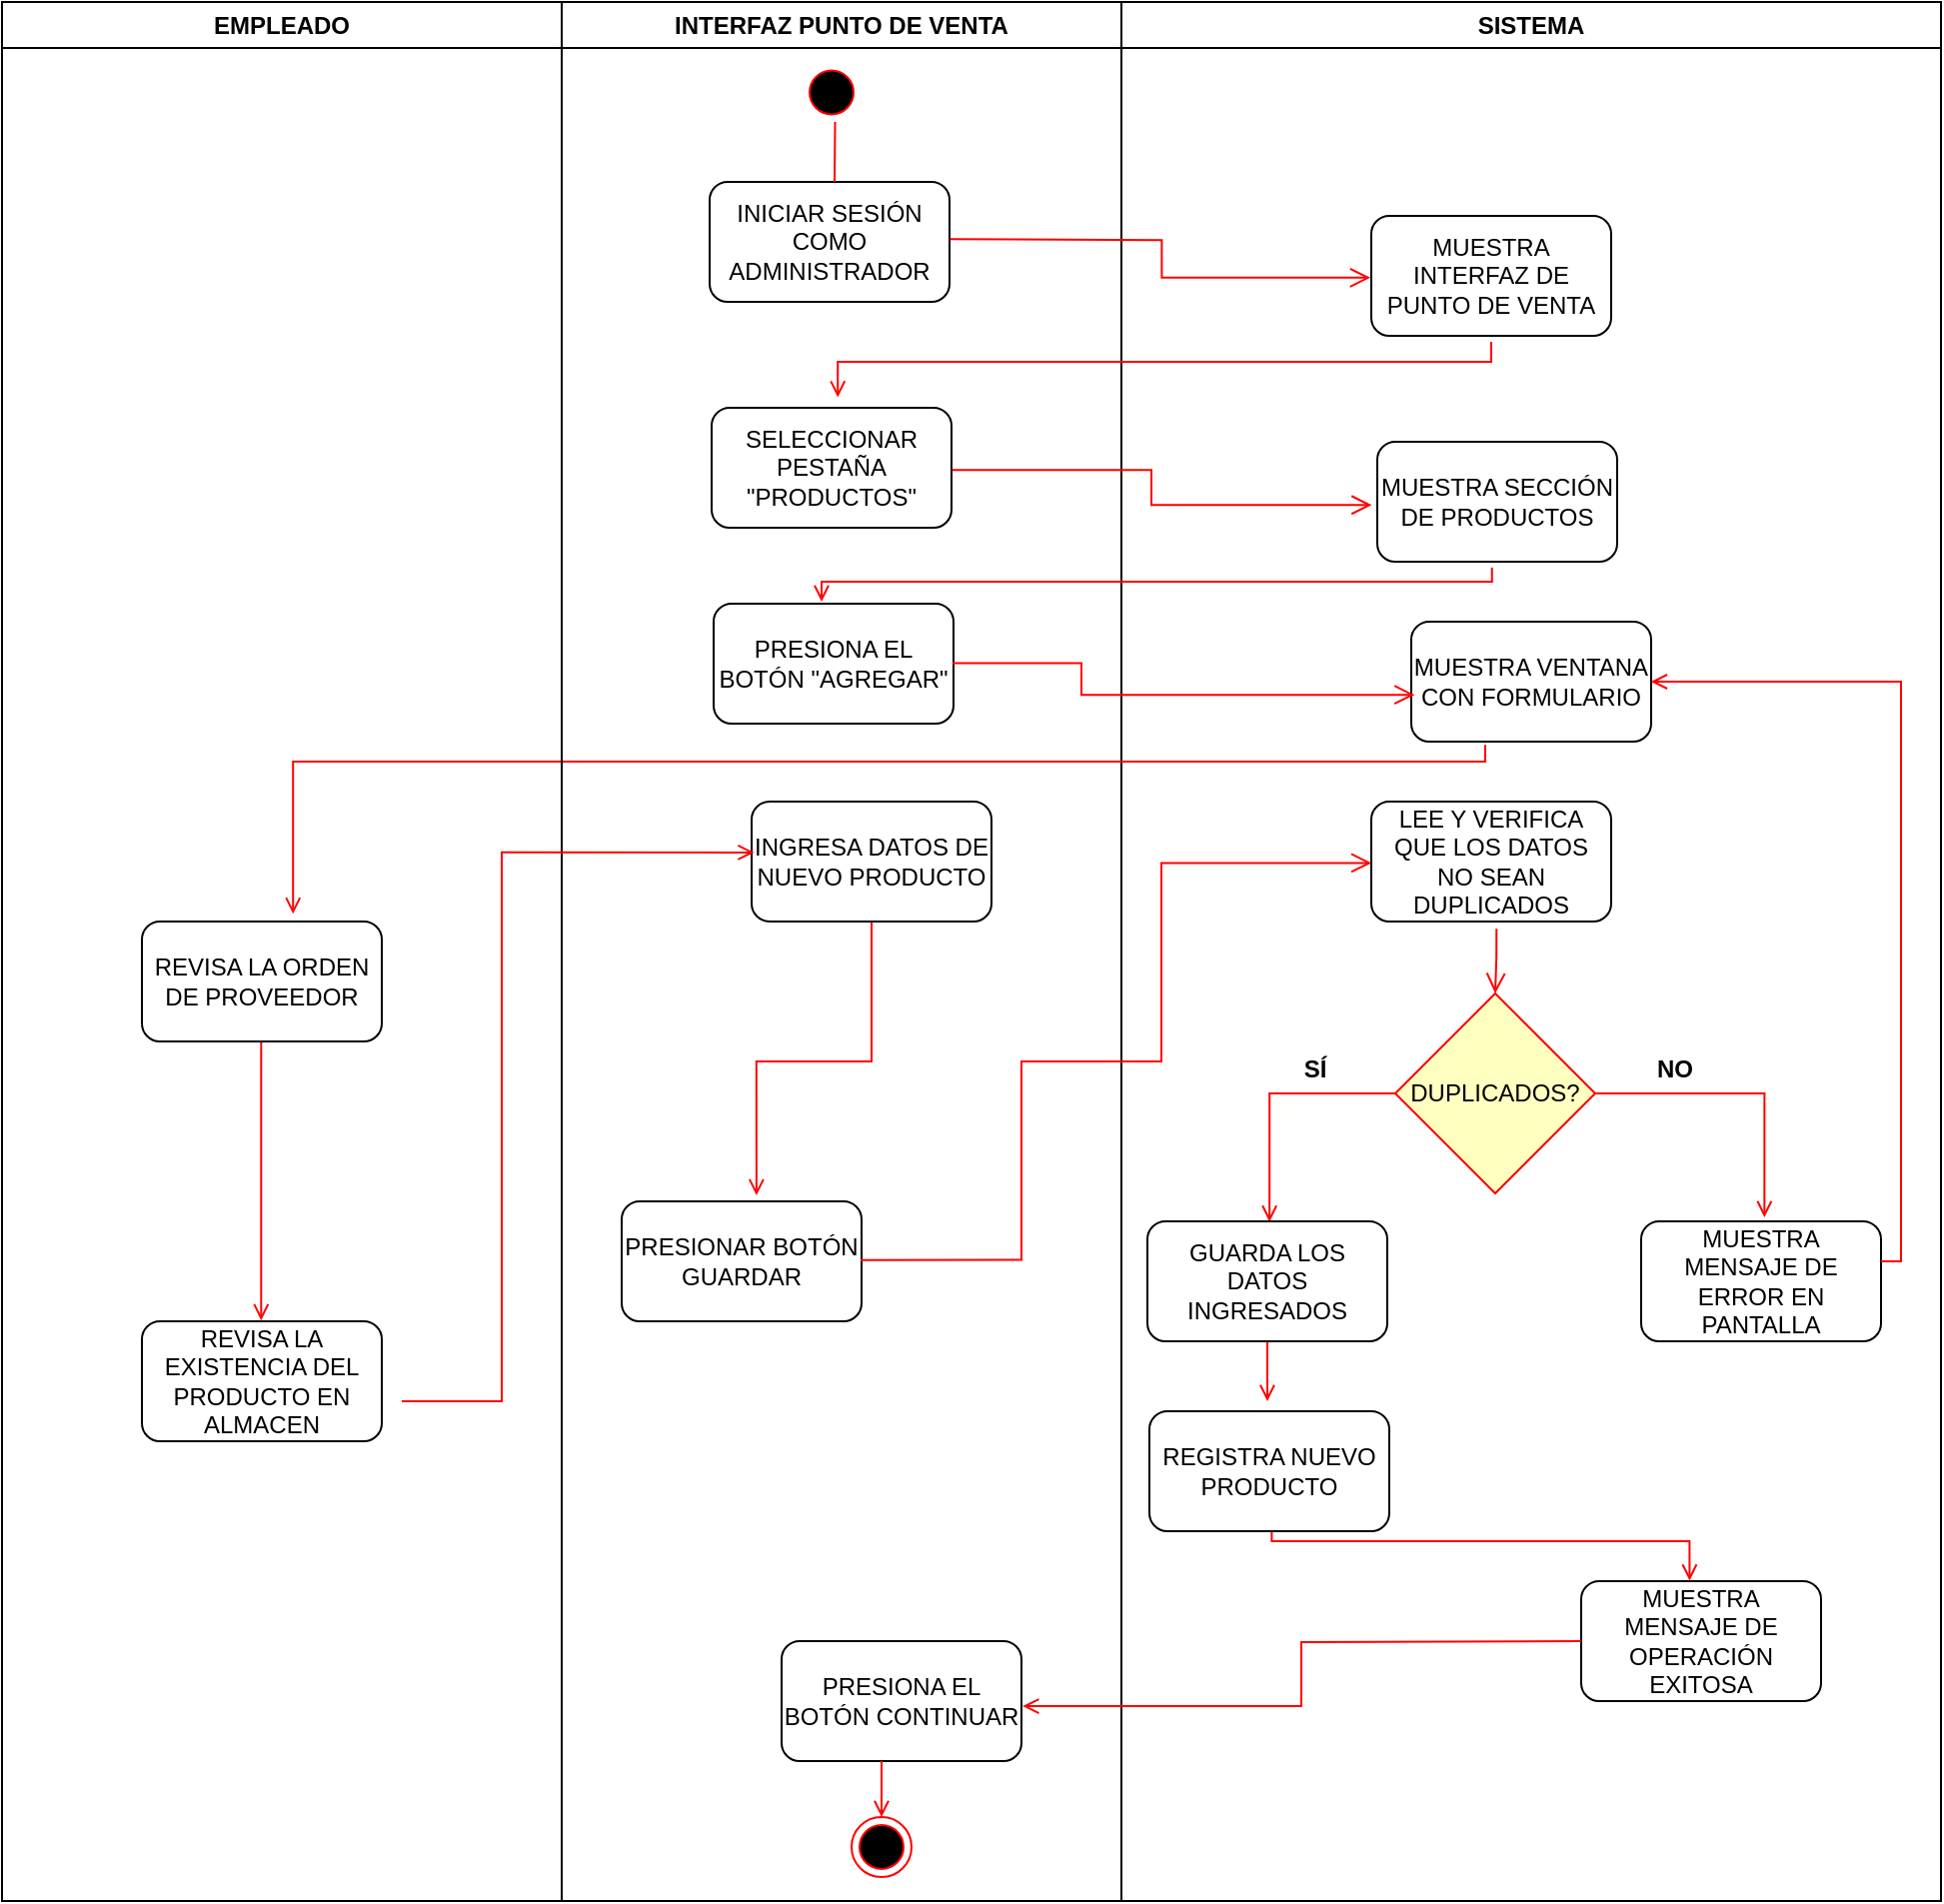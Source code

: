 <mxfile version="20.4.2" type="github">
  <diagram name="Page-1" id="e7e014a7-5840-1c2e-5031-d8a46d1fe8dd">
    <mxGraphModel dx="745" dy="444" grid="1" gridSize="10" guides="1" tooltips="1" connect="1" arrows="1" fold="1" page="1" pageScale="1" pageWidth="1169" pageHeight="826" background="none" math="0" shadow="0">
      <root>
        <mxCell id="0" />
        <mxCell id="1" parent="0" />
        <mxCell id="3" value="INTERFAZ PUNTO DE VENTA" style="swimlane;whiteSpace=wrap" parent="1" vertex="1">
          <mxGeometry x="320" y="40" width="280" height="950" as="geometry" />
        </mxCell>
        <mxCell id="ARgU50roLUr7iRSEfQB4-46" value="&lt;span style=&quot;&quot;&gt;INICIAR SESIÓN&lt;/span&gt;&lt;br style=&quot;padding: 0px; margin: 0px;&quot;&gt;&lt;span style=&quot;&quot;&gt;COMO&lt;/span&gt;&lt;br style=&quot;padding: 0px; margin: 0px;&quot;&gt;&lt;span style=&quot;&quot;&gt;ADMINISTRADOR&lt;/span&gt;" style="rounded=1;whiteSpace=wrap;html=1;" parent="3" vertex="1">
          <mxGeometry x="74" y="90" width="120" height="60" as="geometry" />
        </mxCell>
        <mxCell id="ARgU50roLUr7iRSEfQB4-50" value="SELECCIONAR PESTAÑA &quot;PRODUCTOS&quot;" style="rounded=1;whiteSpace=wrap;html=1;" parent="3" vertex="1">
          <mxGeometry x="75" y="203" width="120" height="60" as="geometry" />
        </mxCell>
        <mxCell id="ARgU50roLUr7iRSEfQB4-51" value="PRESIONA EL BOTÓN &quot;AGREGAR&quot;" style="rounded=1;whiteSpace=wrap;html=1;" parent="3" vertex="1">
          <mxGeometry x="76" y="301" width="120" height="60" as="geometry" />
        </mxCell>
        <mxCell id="ARgU50roLUr7iRSEfQB4-140" style="edgeStyle=orthogonalEdgeStyle;rounded=0;orthogonalLoop=1;jettySize=auto;html=1;entryX=0.562;entryY=-0.049;entryDx=0;entryDy=0;entryPerimeter=0;strokeColor=#FF0000;endArrow=open;endFill=0;" parent="3" source="ARgU50roLUr7iRSEfQB4-69" target="ARgU50roLUr7iRSEfQB4-75" edge="1">
          <mxGeometry relative="1" as="geometry" />
        </mxCell>
        <mxCell id="ARgU50roLUr7iRSEfQB4-69" value="INGRESA DATOS DE NUEVO PRODUCTO" style="rounded=1;whiteSpace=wrap;html=1;" parent="3" vertex="1">
          <mxGeometry x="95" y="400" width="120" height="60" as="geometry" />
        </mxCell>
        <mxCell id="ARgU50roLUr7iRSEfQB4-75" value="PRESIONAR BOTÓN GUARDAR" style="rounded=1;whiteSpace=wrap;html=1;" parent="3" vertex="1">
          <mxGeometry x="30" y="600" width="120" height="60" as="geometry" />
        </mxCell>
        <mxCell id="ARgU50roLUr7iRSEfQB4-104" value="PRESIONA EL BOTÓN CONTINUAR" style="rounded=1;whiteSpace=wrap;html=1;" parent="3" vertex="1">
          <mxGeometry x="110" y="820" width="120" height="60" as="geometry" />
        </mxCell>
        <mxCell id="39" value="" style="endArrow=open;strokeColor=#FF0000;endFill=1;rounded=0" parent="3" target="38" edge="1">
          <mxGeometry relative="1" as="geometry">
            <mxPoint x="160" y="880" as="sourcePoint" />
          </mxGeometry>
        </mxCell>
        <mxCell id="38" value="" style="ellipse;shape=endState;fillColor=#000000;strokeColor=#ff0000" parent="3" vertex="1">
          <mxGeometry x="145" y="908" width="30" height="30" as="geometry" />
        </mxCell>
        <mxCell id="13" value="" style="ellipse;shape=startState;fillColor=#000000;strokeColor=#ff0000;" parent="3" vertex="1">
          <mxGeometry x="120" y="30.24" width="30" height="30" as="geometry" />
        </mxCell>
        <mxCell id="ARgU50roLUr7iRSEfQB4-47" value="" style="edgeStyle=elbowEdgeStyle;elbow=horizontal;verticalAlign=bottom;endArrow=none;endSize=8;strokeColor=#FF0000;endFill=1;rounded=0;entryX=0.518;entryY=-0.004;entryDx=0;entryDy=0;entryPerimeter=0;" parent="3" edge="1">
          <mxGeometry x="94" y="20.24" as="geometry">
            <mxPoint x="136.16" y="90.0" as="targetPoint" />
            <mxPoint x="136.75" y="59.986" as="sourcePoint" />
          </mxGeometry>
        </mxCell>
        <mxCell id="4" value="SISTEMA" style="swimlane;whiteSpace=wrap" parent="1" vertex="1">
          <mxGeometry x="600" y="40" width="410" height="950" as="geometry" />
        </mxCell>
        <mxCell id="ARgU50roLUr7iRSEfQB4-53" value="MUESTRA INTERFAZ DE PUNTO DE VENTA" style="rounded=1;whiteSpace=wrap;html=1;" parent="4" vertex="1">
          <mxGeometry x="125" y="107" width="120" height="60" as="geometry" />
        </mxCell>
        <mxCell id="ARgU50roLUr7iRSEfQB4-49" value="MUESTRA SECCIÓN DE PRODUCTOS" style="rounded=1;whiteSpace=wrap;html=1;" parent="4" vertex="1">
          <mxGeometry x="128" y="220" width="120" height="60" as="geometry" />
        </mxCell>
        <mxCell id="ARgU50roLUr7iRSEfQB4-48" value="MUESTRA VENTANA CON FORMULARIO" style="rounded=1;whiteSpace=wrap;html=1;" parent="4" vertex="1">
          <mxGeometry x="145" y="310" width="120" height="60" as="geometry" />
        </mxCell>
        <mxCell id="ARgU50roLUr7iRSEfQB4-68" value="LEE Y VERIFICA QUE LOS DATOS NO SEAN DUPLICADOS" style="rounded=1;whiteSpace=wrap;html=1;" parent="4" vertex="1">
          <mxGeometry x="125" y="400" width="120" height="60" as="geometry" />
        </mxCell>
        <mxCell id="ARgU50roLUr7iRSEfQB4-87" value="" style="edgeStyle=orthogonalEdgeStyle;rounded=0;orthogonalLoop=1;jettySize=auto;html=1;endArrow=open;endFill=0;strokeColor=#FF0000;entryX=0.509;entryY=0.004;entryDx=0;entryDy=0;entryPerimeter=0;" parent="4" source="ARgU50roLUr7iRSEfQB4-79" target="ARgU50roLUr7iRSEfQB4-95" edge="1">
          <mxGeometry relative="1" as="geometry">
            <mxPoint x="52" y="610" as="targetPoint" />
          </mxGeometry>
        </mxCell>
        <mxCell id="ARgU50roLUr7iRSEfQB4-99" value="" style="edgeStyle=orthogonalEdgeStyle;rounded=0;orthogonalLoop=1;jettySize=auto;html=1;strokeColor=#FF0000;endArrow=open;endFill=0;entryX=0.514;entryY=-0.034;entryDx=0;entryDy=0;entryPerimeter=0;" parent="4" source="ARgU50roLUr7iRSEfQB4-79" target="ARgU50roLUr7iRSEfQB4-94" edge="1">
          <mxGeometry relative="1" as="geometry">
            <mxPoint x="330" y="546" as="targetPoint" />
          </mxGeometry>
        </mxCell>
        <mxCell id="ARgU50roLUr7iRSEfQB4-79" value="DUPLICADOS?" style="rhombus;whiteSpace=wrap;html=1;fillColor=#ffffc0;strokeColor=#ff0000;" parent="4" vertex="1">
          <mxGeometry x="137" y="496" width="100" height="100" as="geometry" />
        </mxCell>
        <mxCell id="ARgU50roLUr7iRSEfQB4-93" value="" style="edgeStyle=orthogonalEdgeStyle;html=1;verticalAlign=bottom;endArrow=open;endSize=8;strokeColor=#ff0000;rounded=0;exitX=0.522;exitY=1.061;exitDx=0;exitDy=0;exitPerimeter=0;entryX=0.5;entryY=0;entryDx=0;entryDy=0;" parent="4" source="ARgU50roLUr7iRSEfQB4-68" target="ARgU50roLUr7iRSEfQB4-79" edge="1">
          <mxGeometry relative="1" as="geometry">
            <mxPoint x="401.2" y="635.75" as="targetPoint" />
            <mxPoint x="490.0" y="560.07" as="sourcePoint" />
          </mxGeometry>
        </mxCell>
        <mxCell id="ARgU50roLUr7iRSEfQB4-142" value="" style="edgeStyle=orthogonalEdgeStyle;rounded=0;orthogonalLoop=1;jettySize=auto;html=1;strokeColor=#FF0000;endArrow=open;endFill=0;" parent="4" source="ARgU50roLUr7iRSEfQB4-95" edge="1">
          <mxGeometry relative="1" as="geometry">
            <mxPoint x="73" y="700" as="targetPoint" />
          </mxGeometry>
        </mxCell>
        <mxCell id="ARgU50roLUr7iRSEfQB4-95" value="GUARDA LOS DATOS INGRESADOS" style="rounded=1;whiteSpace=wrap;html=1;" parent="4" vertex="1">
          <mxGeometry x="13" y="610" width="120" height="60" as="geometry" />
        </mxCell>
        <mxCell id="ARgU50roLUr7iRSEfQB4-94" value="MUESTRA MENSAJE DE ERROR EN PANTALLA" style="rounded=1;whiteSpace=wrap;html=1;" parent="4" vertex="1">
          <mxGeometry x="260" y="610" width="120" height="60" as="geometry" />
        </mxCell>
        <mxCell id="ARgU50roLUr7iRSEfQB4-106" style="edgeStyle=orthogonalEdgeStyle;rounded=0;orthogonalLoop=1;jettySize=auto;html=1;entryX=0.452;entryY=-0.004;entryDx=0;entryDy=0;entryPerimeter=0;strokeColor=#FF0000;endArrow=open;endFill=0;exitX=0.51;exitY=0.996;exitDx=0;exitDy=0;exitPerimeter=0;" parent="4" source="ARgU50roLUr7iRSEfQB4-100" target="ARgU50roLUr7iRSEfQB4-52" edge="1">
          <mxGeometry relative="1" as="geometry">
            <Array as="points">
              <mxPoint x="75" y="770" />
              <mxPoint x="284" y="770" />
            </Array>
          </mxGeometry>
        </mxCell>
        <mxCell id="ARgU50roLUr7iRSEfQB4-100" value="REGISTRA NUEVO PRODUCTO" style="rounded=1;whiteSpace=wrap;html=1;" parent="4" vertex="1">
          <mxGeometry x="14" y="705" width="120" height="60" as="geometry" />
        </mxCell>
        <mxCell id="ARgU50roLUr7iRSEfQB4-52" value="MUESTRA MENSAJE DE OPERACIÓN EXITOSA" style="rounded=1;whiteSpace=wrap;html=1;" parent="4" vertex="1">
          <mxGeometry x="230" y="790" width="120" height="60" as="geometry" />
        </mxCell>
        <mxCell id="ARgU50roLUr7iRSEfQB4-110" style="edgeStyle=orthogonalEdgeStyle;rounded=0;orthogonalLoop=1;jettySize=auto;html=1;strokeColor=#FF0000;endArrow=open;endFill=0;entryX=0.999;entryY=0.515;entryDx=0;entryDy=0;entryPerimeter=0;" parent="4" target="ARgU50roLUr7iRSEfQB4-48" edge="1">
          <mxGeometry relative="1" as="geometry">
            <mxPoint x="280" y="420" as="targetPoint" />
            <mxPoint x="380" y="630" as="sourcePoint" />
            <Array as="points">
              <mxPoint x="390" y="630" />
              <mxPoint x="390" y="340" />
              <mxPoint x="265" y="340" />
            </Array>
          </mxGeometry>
        </mxCell>
        <mxCell id="ARgU50roLUr7iRSEfQB4-137" value="NO" style="text;align=center;fontStyle=1;verticalAlign=middle;spacingLeft=3;spacingRight=3;strokeColor=none;rotatable=0;points=[[0,0.5],[1,0.5]];portConstraint=eastwest;" parent="4" vertex="1">
          <mxGeometry x="237" y="520" width="80" height="26" as="geometry" />
        </mxCell>
        <mxCell id="ARgU50roLUr7iRSEfQB4-136" value="SÍ" style="text;align=center;fontStyle=1;verticalAlign=middle;spacingLeft=3;spacingRight=3;strokeColor=none;rotatable=0;points=[[0,0.5],[1,0.5]];portConstraint=eastwest;" parent="4" vertex="1">
          <mxGeometry x="57" y="520" width="80" height="26" as="geometry" />
        </mxCell>
        <mxCell id="ARgU50roLUr7iRSEfQB4-61" value="" style="edgeStyle=orthogonalEdgeStyle;html=1;verticalAlign=bottom;endArrow=open;endSize=8;strokeColor=#ff0000;rounded=0;exitX=1.003;exitY=0.477;exitDx=0;exitDy=0;exitPerimeter=0;entryX=-0.004;entryY=0.515;entryDx=0;entryDy=0;entryPerimeter=0;" parent="1" target="ARgU50roLUr7iRSEfQB4-53" edge="1">
          <mxGeometry relative="1" as="geometry">
            <mxPoint x="705" y="190" as="targetPoint" />
            <mxPoint x="514.36" y="158.62" as="sourcePoint" />
          </mxGeometry>
        </mxCell>
        <mxCell id="ARgU50roLUr7iRSEfQB4-62" value="" style="edgeStyle=orthogonalEdgeStyle;html=1;verticalAlign=bottom;endArrow=open;endSize=8;strokeColor=#ff0000;rounded=0;exitX=1.003;exitY=0.519;exitDx=0;exitDy=0;exitPerimeter=0;entryX=-0.023;entryY=0.527;entryDx=0;entryDy=0;entryPerimeter=0;" parent="1" edge="1">
          <mxGeometry relative="1" as="geometry">
            <mxPoint x="725.24" y="291.62" as="targetPoint" />
            <mxPoint x="515.36" y="274.14" as="sourcePoint" />
            <Array as="points">
              <mxPoint x="615" y="274" />
              <mxPoint x="615" y="292" />
            </Array>
          </mxGeometry>
        </mxCell>
        <mxCell id="ARgU50roLUr7iRSEfQB4-64" value="" style="edgeStyle=orthogonalEdgeStyle;html=1;verticalAlign=bottom;endArrow=open;endSize=8;strokeColor=#ff0000;rounded=0;exitX=0.995;exitY=0.496;exitDx=0;exitDy=0;exitPerimeter=0;entryX=0.014;entryY=0.61;entryDx=0;entryDy=0;entryPerimeter=0;" parent="1" target="ARgU50roLUr7iRSEfQB4-48" edge="1">
          <mxGeometry relative="1" as="geometry">
            <mxPoint x="660" y="430" as="targetPoint" />
            <mxPoint x="515.4" y="370.76" as="sourcePoint" />
            <Array as="points">
              <mxPoint x="580" y="371" />
              <mxPoint x="580" y="387" />
            </Array>
          </mxGeometry>
        </mxCell>
        <mxCell id="ARgU50roLUr7iRSEfQB4-72" value="" style="edgeStyle=orthogonalEdgeStyle;html=1;verticalAlign=bottom;endArrow=open;endSize=8;strokeColor=#ff0000;rounded=0;exitX=0.996;exitY=0.489;exitDx=0;exitDy=0;exitPerimeter=0;entryX=0.001;entryY=0.512;entryDx=0;entryDy=0;entryPerimeter=0;" parent="1" source="ARgU50roLUr7iRSEfQB4-75" target="ARgU50roLUr7iRSEfQB4-68" edge="1">
          <mxGeometry relative="1" as="geometry">
            <mxPoint x="600.0" y="575.68" as="targetPoint" />
            <mxPoint x="688.8" y="500" as="sourcePoint" />
            <Array as="points">
              <mxPoint x="550" y="669" />
              <mxPoint x="550" y="570" />
              <mxPoint x="620" y="570" />
              <mxPoint x="620" y="471" />
            </Array>
          </mxGeometry>
        </mxCell>
        <mxCell id="ARgU50roLUr7iRSEfQB4-111" value="" style="edgeStyle=orthogonalEdgeStyle;rounded=0;orthogonalLoop=1;jettySize=auto;html=1;strokeColor=#FF0000;endArrow=open;endFill=0;entryX=0.526;entryY=-0.087;entryDx=0;entryDy=0;entryPerimeter=0;" parent="1" target="ARgU50roLUr7iRSEfQB4-50" edge="1">
          <mxGeometry relative="1" as="geometry">
            <mxPoint x="785" y="210" as="sourcePoint" />
            <Array as="points">
              <mxPoint x="785" y="220" />
              <mxPoint x="458" y="220" />
            </Array>
          </mxGeometry>
        </mxCell>
        <mxCell id="ARgU50roLUr7iRSEfQB4-112" style="edgeStyle=orthogonalEdgeStyle;rounded=0;orthogonalLoop=1;jettySize=auto;html=1;strokeColor=#FF0000;endArrow=open;endFill=0;exitX=0.478;exitY=1.049;exitDx=0;exitDy=0;exitPerimeter=0;" parent="1" source="ARgU50roLUr7iRSEfQB4-49" edge="1">
          <mxGeometry relative="1" as="geometry">
            <mxPoint x="450" y="340" as="targetPoint" />
            <Array as="points">
              <mxPoint x="785" y="330" />
              <mxPoint x="450" y="330" />
            </Array>
          </mxGeometry>
        </mxCell>
        <mxCell id="ARgU50roLUr7iRSEfQB4-113" style="edgeStyle=orthogonalEdgeStyle;rounded=0;orthogonalLoop=1;jettySize=auto;html=1;entryX=0.63;entryY=-0.064;entryDx=0;entryDy=0;entryPerimeter=0;strokeColor=#FF0000;endArrow=open;endFill=0;exitX=0.308;exitY=1.027;exitDx=0;exitDy=0;exitPerimeter=0;" parent="1" source="ARgU50roLUr7iRSEfQB4-48" target="ARgU50roLUr7iRSEfQB4-131" edge="1">
          <mxGeometry relative="1" as="geometry">
            <Array as="points">
              <mxPoint x="782" y="420" />
              <mxPoint x="186" y="420" />
            </Array>
          </mxGeometry>
        </mxCell>
        <mxCell id="ARgU50roLUr7iRSEfQB4-117" style="edgeStyle=orthogonalEdgeStyle;rounded=0;orthogonalLoop=1;jettySize=auto;html=1;entryX=1.005;entryY=0.542;entryDx=0;entryDy=0;entryPerimeter=0;strokeColor=#FF0000;endArrow=open;endFill=0;" parent="1" target="ARgU50roLUr7iRSEfQB4-104" edge="1">
          <mxGeometry relative="1" as="geometry">
            <mxPoint x="830" y="860" as="sourcePoint" />
          </mxGeometry>
        </mxCell>
        <mxCell id="ARgU50roLUr7iRSEfQB4-119" value="EMPLEADO" style="swimlane;whiteSpace=wrap" parent="1" vertex="1">
          <mxGeometry x="40" y="40" width="280" height="950" as="geometry" />
        </mxCell>
        <mxCell id="ARgU50roLUr7iRSEfQB4-144" style="edgeStyle=orthogonalEdgeStyle;rounded=0;orthogonalLoop=1;jettySize=auto;html=1;entryX=0.497;entryY=-0.007;entryDx=0;entryDy=0;entryPerimeter=0;strokeColor=#FF0000;endArrow=open;endFill=0;exitX=0.497;exitY=1;exitDx=0;exitDy=0;exitPerimeter=0;" parent="ARgU50roLUr7iRSEfQB4-119" source="ARgU50roLUr7iRSEfQB4-131" target="ARgU50roLUr7iRSEfQB4-141" edge="1">
          <mxGeometry relative="1" as="geometry" />
        </mxCell>
        <mxCell id="ARgU50roLUr7iRSEfQB4-131" value="REVISA LA ORDEN DE PROVEEDOR" style="rounded=1;whiteSpace=wrap;html=1;" parent="ARgU50roLUr7iRSEfQB4-119" vertex="1">
          <mxGeometry x="70" y="460" width="120" height="60" as="geometry" />
        </mxCell>
        <mxCell id="ARgU50roLUr7iRSEfQB4-141" value="REVISA LA EXISTENCIA DEL PRODUCTO EN ALMACEN" style="rounded=1;whiteSpace=wrap;html=1;" parent="ARgU50roLUr7iRSEfQB4-119" vertex="1">
          <mxGeometry x="70" y="660" width="120" height="60" as="geometry" />
        </mxCell>
        <mxCell id="ARgU50roLUr7iRSEfQB4-139" style="edgeStyle=orthogonalEdgeStyle;rounded=0;orthogonalLoop=1;jettySize=auto;html=1;entryX=0.011;entryY=0.424;entryDx=0;entryDy=0;entryPerimeter=0;strokeColor=#FF0000;endArrow=open;endFill=0;" parent="1" target="ARgU50roLUr7iRSEfQB4-69" edge="1">
          <mxGeometry relative="1" as="geometry">
            <mxPoint x="240" y="740" as="sourcePoint" />
            <Array as="points">
              <mxPoint x="290" y="740" />
              <mxPoint x="290" y="465" />
            </Array>
          </mxGeometry>
        </mxCell>
      </root>
    </mxGraphModel>
  </diagram>
</mxfile>
